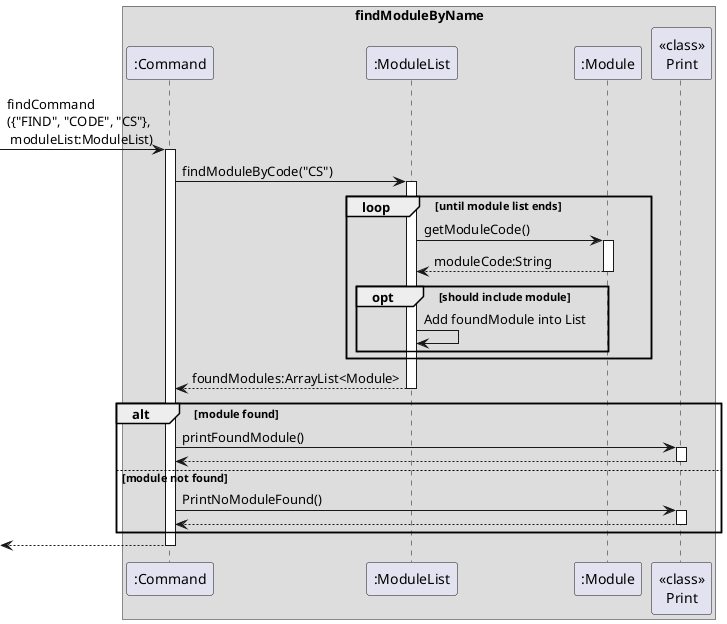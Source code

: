 @startuml
'https://plantuml.com/sequence-diagram

box findModuleByName
participant ":Command" as Command
participant ":ModuleList" as ModuleList
participant ":Module" as Module
participant "<<class>>\nPrint" as Print
end box

[-> Command: findCommand\n({"FIND", "CODE", "CS"},\n moduleList:ModuleList)
activate Command

Command -> ModuleList : findModuleByCode("CS")
activate ModuleList

loop until module list ends
    ModuleList -> Module :getModuleCode()
    activate Module
    Module --> ModuleList : moduleCode:String
    deactivate Module

    opt should include module
        ModuleList -> ModuleList : Add foundModule into List
    end
end

ModuleList --> Command : foundModules:ArrayList<Module>
deactivate ModuleList

alt module found
    Command -> Print : printFoundModule()
    activate Print
    Print --> Command
    deactivate Print
else module not found
    Command -> Print : PrintNoModuleFound()
    activate Print
    Print --> Command
    deactivate Print
end

return
@enduml
